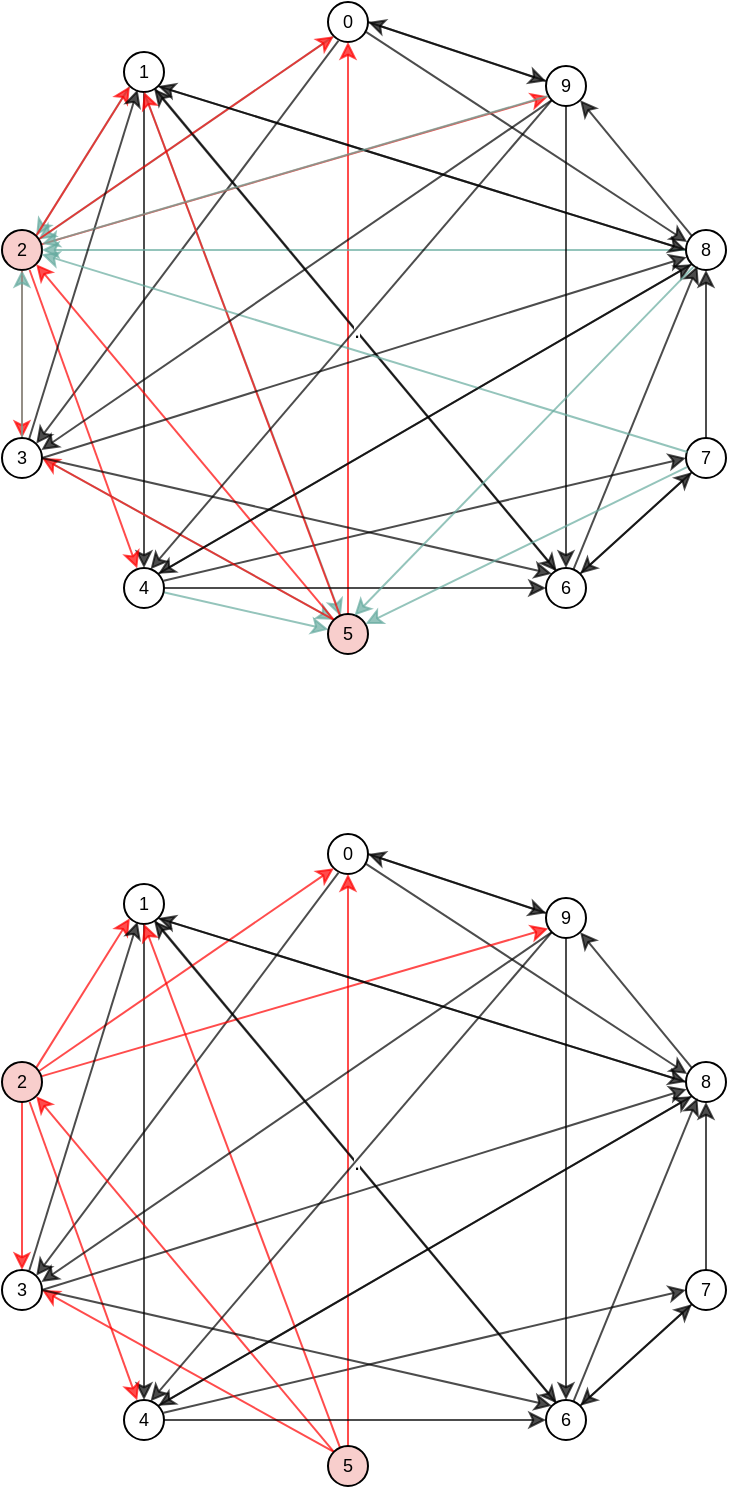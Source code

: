 <mxfile version="24.8.3">
  <diagram name="第 1 页" id="3H5RH6sDCp-eQfBJFU06">
    <mxGraphModel dx="830" dy="439" grid="0" gridSize="10" guides="1" tooltips="1" connect="1" arrows="1" fold="1" page="1" pageScale="1" pageWidth="827" pageHeight="1169" math="0" shadow="0">
      <root>
        <mxCell id="0" />
        <mxCell id="1" parent="0" />
        <mxCell id="JMC2ryz5gxfHEw3Xz7QU-12" style="rounded=0;orthogonalLoop=1;jettySize=auto;html=1;exitX=0;exitY=1;exitDx=0;exitDy=0;entryX=0.91;entryY=0.24;entryDx=0;entryDy=0;entryPerimeter=0;opacity=70;strokeColor=#67AB9F;" parent="1" source="JMC2ryz5gxfHEw3Xz7QU-1" target="JMC2ryz5gxfHEw3Xz7QU-3" edge="1">
          <mxGeometry relative="1" as="geometry" />
        </mxCell>
        <mxCell id="JMC2ryz5gxfHEw3Xz7QU-13" style="rounded=0;orthogonalLoop=1;jettySize=auto;html=1;exitX=0.263;exitY=0.968;exitDx=0;exitDy=0;entryX=1;entryY=0;entryDx=0;entryDy=0;opacity=70;exitPerimeter=0;" parent="1" source="JMC2ryz5gxfHEw3Xz7QU-1" target="JMC2ryz5gxfHEw3Xz7QU-4" edge="1">
          <mxGeometry relative="1" as="geometry" />
        </mxCell>
        <mxCell id="JMC2ryz5gxfHEw3Xz7QU-14" style="rounded=0;orthogonalLoop=1;jettySize=auto;html=1;exitX=0.95;exitY=0.745;exitDx=0;exitDy=0;entryX=0.03;entryY=0.3;entryDx=0;entryDy=0;exitPerimeter=0;entryPerimeter=0;opacity=70;" parent="1" source="JMC2ryz5gxfHEw3Xz7QU-1" target="JMC2ryz5gxfHEw3Xz7QU-9" edge="1">
          <mxGeometry relative="1" as="geometry" />
        </mxCell>
        <mxCell id="JMC2ryz5gxfHEw3Xz7QU-15" style="rounded=0;orthogonalLoop=1;jettySize=auto;html=1;exitX=1;exitY=0.5;exitDx=0;exitDy=0;entryX=0.005;entryY=0.38;entryDx=0;entryDy=0;entryPerimeter=0;opacity=70;" parent="1" source="JMC2ryz5gxfHEw3Xz7QU-1" target="JMC2ryz5gxfHEw3Xz7QU-10" edge="1">
          <mxGeometry relative="1" as="geometry" />
        </mxCell>
        <mxCell id="JMC2ryz5gxfHEw3Xz7QU-1" value="0" style="ellipse;whiteSpace=wrap;html=1;aspect=fixed;fontSize=9;" parent="1" vertex="1">
          <mxGeometry x="307" y="43" width="20" height="20" as="geometry" />
        </mxCell>
        <mxCell id="JMC2ryz5gxfHEw3Xz7QU-16" style="rounded=0;orthogonalLoop=1;jettySize=auto;html=1;exitX=0;exitY=1;exitDx=0;exitDy=0;entryX=1;entryY=0;entryDx=0;entryDy=0;opacity=70;strokeColor=#67AB9F;" parent="1" source="JMC2ryz5gxfHEw3Xz7QU-2" target="JMC2ryz5gxfHEw3Xz7QU-3" edge="1">
          <mxGeometry relative="1" as="geometry" />
        </mxCell>
        <mxCell id="JMC2ryz5gxfHEw3Xz7QU-17" style="rounded=0;orthogonalLoop=1;jettySize=auto;html=1;exitX=0.5;exitY=1;exitDx=0;exitDy=0;opacity=70;" parent="1" source="JMC2ryz5gxfHEw3Xz7QU-2" target="JMC2ryz5gxfHEw3Xz7QU-5" edge="1">
          <mxGeometry relative="1" as="geometry" />
        </mxCell>
        <mxCell id="JMC2ryz5gxfHEw3Xz7QU-18" style="rounded=0;orthogonalLoop=1;jettySize=auto;html=1;exitX=0.5;exitY=1;exitDx=0;exitDy=0;entryX=0.32;entryY=0.06;entryDx=0;entryDy=0;opacity=70;entryPerimeter=0;strokeColor=#67AB9F;" parent="1" source="JMC2ryz5gxfHEw3Xz7QU-2" target="JMC2ryz5gxfHEw3Xz7QU-6" edge="1">
          <mxGeometry relative="1" as="geometry" />
        </mxCell>
        <mxCell id="JMC2ryz5gxfHEw3Xz7QU-19" style="rounded=0;orthogonalLoop=1;jettySize=auto;html=1;exitX=0.78;exitY=0.925;exitDx=0;exitDy=0;entryX=0.27;entryY=0.08;entryDx=0;entryDy=0;opacity=70;entryPerimeter=0;exitPerimeter=0;" parent="1" source="JMC2ryz5gxfHEw3Xz7QU-2" target="JMC2ryz5gxfHEw3Xz7QU-7" edge="1">
          <mxGeometry relative="1" as="geometry" />
        </mxCell>
        <mxCell id="JMC2ryz5gxfHEw3Xz7QU-2" value="1" style="ellipse;whiteSpace=wrap;html=1;aspect=fixed;fontSize=9;" parent="1" vertex="1">
          <mxGeometry x="205" y="68" width="20" height="20" as="geometry" />
        </mxCell>
        <mxCell id="JMC2ryz5gxfHEw3Xz7QU-21" style="rounded=0;orthogonalLoop=1;jettySize=auto;html=1;exitX=1;exitY=0;exitDx=0;exitDy=0;entryX=0;entryY=1;entryDx=0;entryDy=0;strokeColor=#FF0000;opacity=70;" parent="1" source="JMC2ryz5gxfHEw3Xz7QU-3" target="JMC2ryz5gxfHEw3Xz7QU-2" edge="1">
          <mxGeometry relative="1" as="geometry" />
        </mxCell>
        <mxCell id="JMC2ryz5gxfHEw3Xz7QU-22" style="rounded=0;orthogonalLoop=1;jettySize=auto;html=1;exitX=0.92;exitY=0.23;exitDx=0;exitDy=0;entryX=0;entryY=1;entryDx=0;entryDy=0;exitPerimeter=0;strokeColor=#FF0000;opacity=70;" parent="1" source="JMC2ryz5gxfHEw3Xz7QU-3" target="JMC2ryz5gxfHEw3Xz7QU-1" edge="1">
          <mxGeometry relative="1" as="geometry" />
        </mxCell>
        <mxCell id="JMC2ryz5gxfHEw3Xz7QU-23" style="rounded=0;orthogonalLoop=1;jettySize=auto;html=1;entryX=0.5;entryY=0;entryDx=0;entryDy=0;strokeColor=#FF0000;opacity=70;" parent="1" source="JMC2ryz5gxfHEw3Xz7QU-3" target="JMC2ryz5gxfHEw3Xz7QU-4" edge="1">
          <mxGeometry relative="1" as="geometry" />
        </mxCell>
        <mxCell id="JMC2ryz5gxfHEw3Xz7QU-24" style="rounded=0;orthogonalLoop=1;jettySize=auto;html=1;exitX=0.69;exitY=1;exitDx=0;exitDy=0;entryX=0.33;entryY=0.01;entryDx=0;entryDy=0;strokeColor=#FF0000;exitPerimeter=0;entryPerimeter=0;opacity=70;" parent="1" source="JMC2ryz5gxfHEw3Xz7QU-3" target="JMC2ryz5gxfHEw3Xz7QU-5" edge="1">
          <mxGeometry relative="1" as="geometry" />
        </mxCell>
        <mxCell id="JMC2ryz5gxfHEw3Xz7QU-25" style="rounded=0;orthogonalLoop=1;jettySize=auto;html=1;entryX=0.06;entryY=0.76;entryDx=0;entryDy=0;strokeColor=#FF0000;exitX=0.98;exitY=0.36;exitDx=0;exitDy=0;exitPerimeter=0;entryPerimeter=0;opacity=70;" parent="1" source="JMC2ryz5gxfHEw3Xz7QU-3" target="JMC2ryz5gxfHEw3Xz7QU-10" edge="1">
          <mxGeometry relative="1" as="geometry" />
        </mxCell>
        <mxCell id="JMC2ryz5gxfHEw3Xz7QU-3" value="2" style="ellipse;whiteSpace=wrap;html=1;aspect=fixed;fillColor=#F8CECC;fontSize=9;" parent="1" vertex="1">
          <mxGeometry x="144" y="157" width="20" height="20" as="geometry" />
        </mxCell>
        <mxCell id="JMC2ryz5gxfHEw3Xz7QU-26" style="rounded=0;orthogonalLoop=1;jettySize=auto;html=1;exitX=0.5;exitY=0;exitDx=0;exitDy=0;entryX=0.5;entryY=1;entryDx=0;entryDy=0;opacity=70;strokeColor=#67AB9F;" parent="1" source="JMC2ryz5gxfHEw3Xz7QU-4" target="JMC2ryz5gxfHEw3Xz7QU-3" edge="1">
          <mxGeometry relative="1" as="geometry" />
        </mxCell>
        <mxCell id="JMC2ryz5gxfHEw3Xz7QU-28" style="rounded=0;orthogonalLoop=1;jettySize=auto;html=1;entryX=0;entryY=0;entryDx=0;entryDy=0;exitX=1;exitY=0.5;exitDx=0;exitDy=0;opacity=70;strokeColor=#67AB9F;" parent="1" source="JMC2ryz5gxfHEw3Xz7QU-4" target="JMC2ryz5gxfHEw3Xz7QU-6" edge="1">
          <mxGeometry relative="1" as="geometry" />
        </mxCell>
        <mxCell id="JMC2ryz5gxfHEw3Xz7QU-4" value="3" style="ellipse;whiteSpace=wrap;html=1;aspect=fixed;fontSize=9;" parent="1" vertex="1">
          <mxGeometry x="144" y="261" width="20" height="20" as="geometry" />
        </mxCell>
        <mxCell id="JMC2ryz5gxfHEw3Xz7QU-31" style="rounded=0;orthogonalLoop=1;jettySize=auto;html=1;opacity=70;strokeColor=#67AB9F;" parent="1" source="JMC2ryz5gxfHEw3Xz7QU-5" target="JMC2ryz5gxfHEw3Xz7QU-6" edge="1">
          <mxGeometry relative="1" as="geometry" />
        </mxCell>
        <mxCell id="JMC2ryz5gxfHEw3Xz7QU-33" style="rounded=0;orthogonalLoop=1;jettySize=auto;html=1;exitX=0.992;exitY=0.318;exitDx=0;exitDy=0;entryX=0;entryY=0.5;entryDx=0;entryDy=0;opacity=70;exitPerimeter=0;" parent="1" source="JMC2ryz5gxfHEw3Xz7QU-5" target="JMC2ryz5gxfHEw3Xz7QU-8" edge="1">
          <mxGeometry relative="1" as="geometry" />
        </mxCell>
        <mxCell id="JMC2ryz5gxfHEw3Xz7QU-34" style="rounded=0;orthogonalLoop=1;jettySize=auto;html=1;entryX=0;entryY=1;entryDx=0;entryDy=0;opacity=70;exitX=1;exitY=0;exitDx=0;exitDy=0;" parent="1" source="JMC2ryz5gxfHEw3Xz7QU-5" target="JMC2ryz5gxfHEw3Xz7QU-9" edge="1">
          <mxGeometry relative="1" as="geometry">
            <mxPoint x="235" y="330" as="sourcePoint" />
          </mxGeometry>
        </mxCell>
        <mxCell id="JMC2ryz5gxfHEw3Xz7QU-5" value="4" style="ellipse;whiteSpace=wrap;html=1;aspect=fixed;fontSize=9;" parent="1" vertex="1">
          <mxGeometry x="205" y="326" width="20" height="20" as="geometry" />
        </mxCell>
        <mxCell id="JMC2ryz5gxfHEw3Xz7QU-35" style="rounded=0;orthogonalLoop=1;jettySize=auto;html=1;exitX=0.5;exitY=0;exitDx=0;exitDy=0;entryX=0.5;entryY=1;entryDx=0;entryDy=0;strokeColor=#FF0000;opacity=70;" parent="1" source="JMC2ryz5gxfHEw3Xz7QU-6" target="JMC2ryz5gxfHEw3Xz7QU-1" edge="1">
          <mxGeometry relative="1" as="geometry" />
        </mxCell>
        <mxCell id="JMC2ryz5gxfHEw3Xz7QU-36" style="rounded=0;orthogonalLoop=1;jettySize=auto;html=1;exitX=0.31;exitY=0.065;exitDx=0;exitDy=0;entryX=0.5;entryY=1;entryDx=0;entryDy=0;exitPerimeter=0;strokeColor=#FF0000;opacity=70;" parent="1" source="JMC2ryz5gxfHEw3Xz7QU-6" target="JMC2ryz5gxfHEw3Xz7QU-2" edge="1">
          <mxGeometry relative="1" as="geometry" />
        </mxCell>
        <mxCell id="JMC2ryz5gxfHEw3Xz7QU-37" style="rounded=0;orthogonalLoop=1;jettySize=auto;html=1;exitX=0;exitY=0;exitDx=0;exitDy=0;entryX=1;entryY=1;entryDx=0;entryDy=0;strokeColor=#FF0000;opacity=70;" parent="1" source="JMC2ryz5gxfHEw3Xz7QU-6" target="JMC2ryz5gxfHEw3Xz7QU-3" edge="1">
          <mxGeometry relative="1" as="geometry" />
        </mxCell>
        <mxCell id="JMC2ryz5gxfHEw3Xz7QU-38" style="rounded=0;orthogonalLoop=1;jettySize=auto;html=1;exitX=0;exitY=0;exitDx=0;exitDy=0;entryX=1;entryY=0.5;entryDx=0;entryDy=0;strokeColor=#FF0000;opacity=70;" parent="1" source="JMC2ryz5gxfHEw3Xz7QU-6" target="JMC2ryz5gxfHEw3Xz7QU-4" edge="1">
          <mxGeometry relative="1" as="geometry" />
        </mxCell>
        <mxCell id="JMC2ryz5gxfHEw3Xz7QU-6" value="5" style="ellipse;whiteSpace=wrap;html=1;aspect=fixed;fillColor=#F8CECC;fontSize=9;" parent="1" vertex="1">
          <mxGeometry x="307" y="349" width="20" height="20" as="geometry" />
        </mxCell>
        <mxCell id="JMC2ryz5gxfHEw3Xz7QU-39" style="rounded=0;orthogonalLoop=1;jettySize=auto;html=1;exitX=1;exitY=0;exitDx=0;exitDy=0;entryX=0;entryY=1;entryDx=0;entryDy=0;opacity=70;" parent="1" source="JMC2ryz5gxfHEw3Xz7QU-7" target="JMC2ryz5gxfHEw3Xz7QU-8" edge="1">
          <mxGeometry relative="1" as="geometry" />
        </mxCell>
        <mxCell id="JMC2ryz5gxfHEw3Xz7QU-7" value="6" style="ellipse;whiteSpace=wrap;html=1;aspect=fixed;fontSize=9;" parent="1" vertex="1">
          <mxGeometry x="416" y="326" width="20" height="20" as="geometry" />
        </mxCell>
        <mxCell id="JMC2ryz5gxfHEw3Xz7QU-44" style="rounded=0;orthogonalLoop=1;jettySize=auto;html=1;exitX=0;exitY=1;exitDx=0;exitDy=0;entryX=1;entryY=0;entryDx=0;entryDy=0;opacity=70;" parent="1" source="JMC2ryz5gxfHEw3Xz7QU-8" target="JMC2ryz5gxfHEw3Xz7QU-7" edge="1">
          <mxGeometry relative="1" as="geometry" />
        </mxCell>
        <mxCell id="JMC2ryz5gxfHEw3Xz7QU-45" style="edgeStyle=orthogonalEdgeStyle;rounded=0;orthogonalLoop=1;jettySize=auto;html=1;entryX=0.5;entryY=1;entryDx=0;entryDy=0;opacity=70;" parent="1" source="JMC2ryz5gxfHEw3Xz7QU-8" target="JMC2ryz5gxfHEw3Xz7QU-9" edge="1">
          <mxGeometry relative="1" as="geometry" />
        </mxCell>
        <mxCell id="JMC2ryz5gxfHEw3Xz7QU-8" value="7" style="ellipse;whiteSpace=wrap;html=1;aspect=fixed;fontSize=9;" parent="1" vertex="1">
          <mxGeometry x="486" y="261" width="20" height="20" as="geometry" />
        </mxCell>
        <mxCell id="JMC2ryz5gxfHEw3Xz7QU-46" style="rounded=0;orthogonalLoop=1;jettySize=auto;html=1;exitX=0;exitY=0.5;exitDx=0;exitDy=0;entryX=1;entryY=1;entryDx=0;entryDy=0;opacity=70;" parent="1" source="JMC2ryz5gxfHEw3Xz7QU-9" target="JMC2ryz5gxfHEw3Xz7QU-2" edge="1">
          <mxGeometry relative="1" as="geometry" />
        </mxCell>
        <mxCell id="JMC2ryz5gxfHEw3Xz7QU-47" style="rounded=0;orthogonalLoop=1;jettySize=auto;html=1;exitX=0;exitY=0.5;exitDx=0;exitDy=0;entryX=1;entryY=0.5;entryDx=0;entryDy=0;opacity=70;strokeColor=#67AB9F;" parent="1" source="JMC2ryz5gxfHEw3Xz7QU-9" target="JMC2ryz5gxfHEw3Xz7QU-3" edge="1">
          <mxGeometry relative="1" as="geometry" />
        </mxCell>
        <mxCell id="JMC2ryz5gxfHEw3Xz7QU-9" value="8" style="ellipse;whiteSpace=wrap;html=1;aspect=fixed;fontSize=9;" parent="1" vertex="1">
          <mxGeometry x="486" y="157" width="20" height="20" as="geometry" />
        </mxCell>
        <mxCell id="JMC2ryz5gxfHEw3Xz7QU-51" style="rounded=0;orthogonalLoop=1;jettySize=auto;html=1;exitX=0;exitY=0.375;exitDx=0;exitDy=0;entryX=1;entryY=0.5;entryDx=0;entryDy=0;exitPerimeter=0;opacity=70;" parent="1" source="JMC2ryz5gxfHEw3Xz7QU-10" target="JMC2ryz5gxfHEw3Xz7QU-1" edge="1">
          <mxGeometry relative="1" as="geometry" />
        </mxCell>
        <mxCell id="JMC2ryz5gxfHEw3Xz7QU-55" style="rounded=0;orthogonalLoop=1;jettySize=auto;html=1;entryX=0.5;entryY=0;entryDx=0;entryDy=0;opacity=70;" parent="1" source="JMC2ryz5gxfHEw3Xz7QU-10" target="JMC2ryz5gxfHEw3Xz7QU-7" edge="1">
          <mxGeometry relative="1" as="geometry" />
        </mxCell>
        <mxCell id="JMC2ryz5gxfHEw3Xz7QU-10" value="9" style="ellipse;whiteSpace=wrap;html=1;aspect=fixed;fontSize=9;" parent="1" vertex="1">
          <mxGeometry x="416" y="75" width="20" height="20" as="geometry" />
        </mxCell>
        <mxCell id="JMC2ryz5gxfHEw3Xz7QU-20" style="rounded=0;orthogonalLoop=1;jettySize=auto;html=1;exitX=1;exitY=1;exitDx=0;exitDy=0;entryX=0;entryY=0.5;entryDx=0;entryDy=0;opacity=70;" parent="1" source="JMC2ryz5gxfHEw3Xz7QU-2" target="JMC2ryz5gxfHEw3Xz7QU-9" edge="1">
          <mxGeometry relative="1" as="geometry" />
        </mxCell>
        <mxCell id="JMC2ryz5gxfHEw3Xz7QU-27" style="rounded=0;orthogonalLoop=1;jettySize=auto;html=1;entryX=0.34;entryY=0.94;entryDx=0;entryDy=0;entryPerimeter=0;exitX=0.68;exitY=0.02;exitDx=0;exitDy=0;exitPerimeter=0;opacity=70;" parent="1" source="JMC2ryz5gxfHEw3Xz7QU-4" target="JMC2ryz5gxfHEw3Xz7QU-2" edge="1">
          <mxGeometry relative="1" as="geometry">
            <mxPoint x="194" y="249" as="sourcePoint" />
          </mxGeometry>
        </mxCell>
        <mxCell id="JMC2ryz5gxfHEw3Xz7QU-29" style="rounded=0;orthogonalLoop=1;jettySize=auto;html=1;exitX=1;exitY=0.5;exitDx=0;exitDy=0;entryX=0;entryY=0;entryDx=0;entryDy=0;opacity=70;" parent="1" source="JMC2ryz5gxfHEw3Xz7QU-4" target="JMC2ryz5gxfHEw3Xz7QU-7" edge="1">
          <mxGeometry relative="1" as="geometry" />
        </mxCell>
        <mxCell id="JMC2ryz5gxfHEw3Xz7QU-30" style="rounded=0;orthogonalLoop=1;jettySize=auto;html=1;exitX=1;exitY=0.5;exitDx=0;exitDy=0;entryX=0.02;entryY=0.68;entryDx=0;entryDy=0;entryPerimeter=0;opacity=70;" parent="1" source="JMC2ryz5gxfHEw3Xz7QU-4" target="JMC2ryz5gxfHEw3Xz7QU-9" edge="1">
          <mxGeometry relative="1" as="geometry" />
        </mxCell>
        <mxCell id="JMC2ryz5gxfHEw3Xz7QU-32" style="rounded=0;orthogonalLoop=1;jettySize=auto;html=1;exitX=1;exitY=0.5;exitDx=0;exitDy=0;entryX=0;entryY=0.5;entryDx=0;entryDy=0;opacity=70;" parent="1" source="JMC2ryz5gxfHEw3Xz7QU-5" target="JMC2ryz5gxfHEw3Xz7QU-7" edge="1">
          <mxGeometry relative="1" as="geometry" />
        </mxCell>
        <mxCell id="JMC2ryz5gxfHEw3Xz7QU-40" style="rounded=0;orthogonalLoop=1;jettySize=auto;html=1;exitX=0.692;exitY=0.019;exitDx=0;exitDy=0;entryX=0.285;entryY=0.9;entryDx=0;entryDy=0;entryPerimeter=0;opacity=70;exitPerimeter=0;" parent="1" source="JMC2ryz5gxfHEw3Xz7QU-7" target="JMC2ryz5gxfHEw3Xz7QU-9" edge="1">
          <mxGeometry relative="1" as="geometry" />
        </mxCell>
        <mxCell id="JMC2ryz5gxfHEw3Xz7QU-41" value="." style="rounded=0;orthogonalLoop=1;jettySize=auto;html=1;exitX=0.255;exitY=0.075;exitDx=0;exitDy=0;entryX=0.75;entryY=0.915;entryDx=0;entryDy=0;entryPerimeter=0;exitPerimeter=0;opacity=70;" parent="1" source="JMC2ryz5gxfHEw3Xz7QU-7" target="JMC2ryz5gxfHEw3Xz7QU-2" edge="1">
          <mxGeometry relative="1" as="geometry" />
        </mxCell>
        <mxCell id="JMC2ryz5gxfHEw3Xz7QU-42" style="rounded=0;orthogonalLoop=1;jettySize=auto;html=1;exitX=0.035;exitY=0.35;exitDx=0;exitDy=0;entryX=0.995;entryY=0.61;entryDx=0;entryDy=0;entryPerimeter=0;exitPerimeter=0;opacity=70;strokeColor=#67AB9F;" parent="1" source="JMC2ryz5gxfHEw3Xz7QU-8" target="JMC2ryz5gxfHEw3Xz7QU-3" edge="1">
          <mxGeometry relative="1" as="geometry" />
        </mxCell>
        <mxCell id="JMC2ryz5gxfHEw3Xz7QU-43" style="rounded=0;orthogonalLoop=1;jettySize=auto;html=1;exitX=0.023;exitY=0.729;exitDx=0;exitDy=0;entryX=0.94;entryY=0.248;entryDx=0;entryDy=0;entryPerimeter=0;opacity=70;strokeColor=#67AB9F;exitPerimeter=0;" parent="1" source="JMC2ryz5gxfHEw3Xz7QU-8" target="JMC2ryz5gxfHEw3Xz7QU-6" edge="1">
          <mxGeometry relative="1" as="geometry" />
        </mxCell>
        <mxCell id="JMC2ryz5gxfHEw3Xz7QU-48" style="rounded=0;orthogonalLoop=1;jettySize=auto;html=1;exitX=0;exitY=0;exitDx=0;exitDy=0;opacity=70;entryX=1;entryY=1;entryDx=0;entryDy=0;" parent="1" source="JMC2ryz5gxfHEw3Xz7QU-9" target="JMC2ryz5gxfHEw3Xz7QU-10" edge="1">
          <mxGeometry relative="1" as="geometry">
            <mxPoint x="448" y="109" as="targetPoint" />
          </mxGeometry>
        </mxCell>
        <mxCell id="JMC2ryz5gxfHEw3Xz7QU-49" style="rounded=0;orthogonalLoop=1;jettySize=auto;html=1;exitX=0;exitY=1;exitDx=0;exitDy=0;opacity=70;entryX=1;entryY=0;entryDx=0;entryDy=0;" parent="1" source="JMC2ryz5gxfHEw3Xz7QU-9" target="JMC2ryz5gxfHEw3Xz7QU-5" edge="1">
          <mxGeometry relative="1" as="geometry">
            <mxPoint x="236" y="329" as="targetPoint" />
          </mxGeometry>
        </mxCell>
        <mxCell id="JMC2ryz5gxfHEw3Xz7QU-50" style="rounded=0;orthogonalLoop=1;jettySize=auto;html=1;entryX=0.66;entryY=0.04;entryDx=0;entryDy=0;entryPerimeter=0;opacity=70;strokeColor=#67AB9F;exitX=0.184;exitY=0.921;exitDx=0;exitDy=0;exitPerimeter=0;" parent="1" source="JMC2ryz5gxfHEw3Xz7QU-9" target="JMC2ryz5gxfHEw3Xz7QU-6" edge="1">
          <mxGeometry relative="1" as="geometry">
            <mxPoint x="493" y="193" as="sourcePoint" />
          </mxGeometry>
        </mxCell>
        <mxCell id="JMC2ryz5gxfHEw3Xz7QU-52" style="rounded=0;orthogonalLoop=1;jettySize=auto;html=1;entryX=1.002;entryY=0.348;entryDx=0;entryDy=0;entryPerimeter=0;opacity=70;strokeColor=#67AB9F;" parent="1" target="JMC2ryz5gxfHEw3Xz7QU-3" edge="1">
          <mxGeometry relative="1" as="geometry">
            <mxPoint x="417" y="90" as="sourcePoint" />
          </mxGeometry>
        </mxCell>
        <mxCell id="JMC2ryz5gxfHEw3Xz7QU-53" style="rounded=0;orthogonalLoop=1;jettySize=auto;html=1;exitX=0;exitY=1;exitDx=0;exitDy=0;entryX=0.985;entryY=0.3;entryDx=0;entryDy=0;entryPerimeter=0;opacity=70;" parent="1" source="JMC2ryz5gxfHEw3Xz7QU-10" target="JMC2ryz5gxfHEw3Xz7QU-4" edge="1">
          <mxGeometry relative="1" as="geometry" />
        </mxCell>
        <mxCell id="JMC2ryz5gxfHEw3Xz7QU-54" style="rounded=0;orthogonalLoop=1;jettySize=auto;html=1;exitX=0;exitY=1;exitDx=0;exitDy=0;entryX=0.662;entryY=0.033;entryDx=0;entryDy=0;entryPerimeter=0;opacity=70;" parent="1" source="JMC2ryz5gxfHEw3Xz7QU-10" target="JMC2ryz5gxfHEw3Xz7QU-5" edge="1">
          <mxGeometry relative="1" as="geometry" />
        </mxCell>
        <mxCell id="bEJpz8L_V2gh8sf-RnmY-2" style="rounded=0;orthogonalLoop=1;jettySize=auto;html=1;exitX=0.263;exitY=0.968;exitDx=0;exitDy=0;entryX=1;entryY=0;entryDx=0;entryDy=0;opacity=70;exitPerimeter=0;" edge="1" parent="1" source="bEJpz8L_V2gh8sf-RnmY-5" target="bEJpz8L_V2gh8sf-RnmY-19">
          <mxGeometry relative="1" as="geometry" />
        </mxCell>
        <mxCell id="bEJpz8L_V2gh8sf-RnmY-3" style="rounded=0;orthogonalLoop=1;jettySize=auto;html=1;exitX=0.95;exitY=0.745;exitDx=0;exitDy=0;entryX=0.03;entryY=0.3;entryDx=0;entryDy=0;exitPerimeter=0;entryPerimeter=0;opacity=70;" edge="1" parent="1" source="bEJpz8L_V2gh8sf-RnmY-5" target="bEJpz8L_V2gh8sf-RnmY-36">
          <mxGeometry relative="1" as="geometry" />
        </mxCell>
        <mxCell id="bEJpz8L_V2gh8sf-RnmY-4" style="rounded=0;orthogonalLoop=1;jettySize=auto;html=1;exitX=1;exitY=0.5;exitDx=0;exitDy=0;entryX=0.005;entryY=0.38;entryDx=0;entryDy=0;entryPerimeter=0;opacity=70;" edge="1" parent="1" source="bEJpz8L_V2gh8sf-RnmY-5" target="bEJpz8L_V2gh8sf-RnmY-39">
          <mxGeometry relative="1" as="geometry" />
        </mxCell>
        <mxCell id="bEJpz8L_V2gh8sf-RnmY-5" value="0" style="ellipse;whiteSpace=wrap;html=1;aspect=fixed;fontSize=9;" vertex="1" parent="1">
          <mxGeometry x="307" y="459" width="20" height="20" as="geometry" />
        </mxCell>
        <mxCell id="bEJpz8L_V2gh8sf-RnmY-7" style="rounded=0;orthogonalLoop=1;jettySize=auto;html=1;exitX=0.5;exitY=1;exitDx=0;exitDy=0;opacity=70;" edge="1" parent="1" source="bEJpz8L_V2gh8sf-RnmY-10" target="bEJpz8L_V2gh8sf-RnmY-23">
          <mxGeometry relative="1" as="geometry" />
        </mxCell>
        <mxCell id="bEJpz8L_V2gh8sf-RnmY-9" style="rounded=0;orthogonalLoop=1;jettySize=auto;html=1;exitX=0.78;exitY=0.925;exitDx=0;exitDy=0;entryX=0.27;entryY=0.08;entryDx=0;entryDy=0;opacity=70;entryPerimeter=0;exitPerimeter=0;" edge="1" parent="1" source="bEJpz8L_V2gh8sf-RnmY-10" target="bEJpz8L_V2gh8sf-RnmY-30">
          <mxGeometry relative="1" as="geometry" />
        </mxCell>
        <mxCell id="bEJpz8L_V2gh8sf-RnmY-10" value="1" style="ellipse;whiteSpace=wrap;html=1;aspect=fixed;fontSize=9;" vertex="1" parent="1">
          <mxGeometry x="205" y="484" width="20" height="20" as="geometry" />
        </mxCell>
        <mxCell id="bEJpz8L_V2gh8sf-RnmY-11" style="rounded=0;orthogonalLoop=1;jettySize=auto;html=1;exitX=1;exitY=0;exitDx=0;exitDy=0;entryX=0;entryY=1;entryDx=0;entryDy=0;strokeColor=#FF0000;opacity=70;" edge="1" parent="1" source="bEJpz8L_V2gh8sf-RnmY-16" target="bEJpz8L_V2gh8sf-RnmY-10">
          <mxGeometry relative="1" as="geometry" />
        </mxCell>
        <mxCell id="bEJpz8L_V2gh8sf-RnmY-12" style="rounded=0;orthogonalLoop=1;jettySize=auto;html=1;exitX=0.92;exitY=0.23;exitDx=0;exitDy=0;entryX=0;entryY=1;entryDx=0;entryDy=0;exitPerimeter=0;strokeColor=#FF0000;opacity=70;" edge="1" parent="1" source="bEJpz8L_V2gh8sf-RnmY-16" target="bEJpz8L_V2gh8sf-RnmY-5">
          <mxGeometry relative="1" as="geometry" />
        </mxCell>
        <mxCell id="bEJpz8L_V2gh8sf-RnmY-13" style="rounded=0;orthogonalLoop=1;jettySize=auto;html=1;entryX=0.5;entryY=0;entryDx=0;entryDy=0;strokeColor=#FF0000;opacity=70;" edge="1" parent="1" source="bEJpz8L_V2gh8sf-RnmY-16" target="bEJpz8L_V2gh8sf-RnmY-19">
          <mxGeometry relative="1" as="geometry" />
        </mxCell>
        <mxCell id="bEJpz8L_V2gh8sf-RnmY-14" style="rounded=0;orthogonalLoop=1;jettySize=auto;html=1;exitX=0.69;exitY=1;exitDx=0;exitDy=0;entryX=0.33;entryY=0.01;entryDx=0;entryDy=0;strokeColor=#FF0000;exitPerimeter=0;entryPerimeter=0;opacity=70;" edge="1" parent="1" source="bEJpz8L_V2gh8sf-RnmY-16" target="bEJpz8L_V2gh8sf-RnmY-23">
          <mxGeometry relative="1" as="geometry" />
        </mxCell>
        <mxCell id="bEJpz8L_V2gh8sf-RnmY-15" style="rounded=0;orthogonalLoop=1;jettySize=auto;html=1;entryX=0.06;entryY=0.76;entryDx=0;entryDy=0;strokeColor=#FF0000;exitX=0.98;exitY=0.36;exitDx=0;exitDy=0;exitPerimeter=0;entryPerimeter=0;opacity=70;" edge="1" parent="1" source="bEJpz8L_V2gh8sf-RnmY-16" target="bEJpz8L_V2gh8sf-RnmY-39">
          <mxGeometry relative="1" as="geometry" />
        </mxCell>
        <mxCell id="bEJpz8L_V2gh8sf-RnmY-16" value="2" style="ellipse;whiteSpace=wrap;html=1;aspect=fixed;fillColor=#F8CECC;fontSize=9;" vertex="1" parent="1">
          <mxGeometry x="144" y="573" width="20" height="20" as="geometry" />
        </mxCell>
        <mxCell id="bEJpz8L_V2gh8sf-RnmY-19" value="3" style="ellipse;whiteSpace=wrap;html=1;aspect=fixed;fontSize=9;" vertex="1" parent="1">
          <mxGeometry x="144" y="677" width="20" height="20" as="geometry" />
        </mxCell>
        <mxCell id="bEJpz8L_V2gh8sf-RnmY-21" style="rounded=0;orthogonalLoop=1;jettySize=auto;html=1;exitX=0.992;exitY=0.318;exitDx=0;exitDy=0;entryX=0;entryY=0.5;entryDx=0;entryDy=0;opacity=70;exitPerimeter=0;" edge="1" parent="1" source="bEJpz8L_V2gh8sf-RnmY-23" target="bEJpz8L_V2gh8sf-RnmY-33">
          <mxGeometry relative="1" as="geometry" />
        </mxCell>
        <mxCell id="bEJpz8L_V2gh8sf-RnmY-22" style="rounded=0;orthogonalLoop=1;jettySize=auto;html=1;entryX=0;entryY=1;entryDx=0;entryDy=0;opacity=70;exitX=1;exitY=0;exitDx=0;exitDy=0;" edge="1" parent="1" source="bEJpz8L_V2gh8sf-RnmY-23" target="bEJpz8L_V2gh8sf-RnmY-36">
          <mxGeometry relative="1" as="geometry">
            <mxPoint x="235" y="746" as="sourcePoint" />
          </mxGeometry>
        </mxCell>
        <mxCell id="bEJpz8L_V2gh8sf-RnmY-23" value="4" style="ellipse;whiteSpace=wrap;html=1;aspect=fixed;fontSize=9;" vertex="1" parent="1">
          <mxGeometry x="205" y="742" width="20" height="20" as="geometry" />
        </mxCell>
        <mxCell id="bEJpz8L_V2gh8sf-RnmY-24" style="rounded=0;orthogonalLoop=1;jettySize=auto;html=1;exitX=0.5;exitY=0;exitDx=0;exitDy=0;entryX=0.5;entryY=1;entryDx=0;entryDy=0;strokeColor=#FF0000;opacity=70;" edge="1" parent="1" source="bEJpz8L_V2gh8sf-RnmY-28" target="bEJpz8L_V2gh8sf-RnmY-5">
          <mxGeometry relative="1" as="geometry" />
        </mxCell>
        <mxCell id="bEJpz8L_V2gh8sf-RnmY-25" style="rounded=0;orthogonalLoop=1;jettySize=auto;html=1;exitX=0.31;exitY=0.065;exitDx=0;exitDy=0;entryX=0.5;entryY=1;entryDx=0;entryDy=0;exitPerimeter=0;strokeColor=#FF0000;opacity=70;" edge="1" parent="1" source="bEJpz8L_V2gh8sf-RnmY-28" target="bEJpz8L_V2gh8sf-RnmY-10">
          <mxGeometry relative="1" as="geometry" />
        </mxCell>
        <mxCell id="bEJpz8L_V2gh8sf-RnmY-26" style="rounded=0;orthogonalLoop=1;jettySize=auto;html=1;exitX=0;exitY=0;exitDx=0;exitDy=0;entryX=1;entryY=1;entryDx=0;entryDy=0;strokeColor=#FF0000;opacity=70;" edge="1" parent="1" source="bEJpz8L_V2gh8sf-RnmY-28" target="bEJpz8L_V2gh8sf-RnmY-16">
          <mxGeometry relative="1" as="geometry" />
        </mxCell>
        <mxCell id="bEJpz8L_V2gh8sf-RnmY-27" style="rounded=0;orthogonalLoop=1;jettySize=auto;html=1;exitX=0;exitY=0;exitDx=0;exitDy=0;entryX=1;entryY=0.5;entryDx=0;entryDy=0;strokeColor=#FF0000;opacity=70;" edge="1" parent="1" source="bEJpz8L_V2gh8sf-RnmY-28" target="bEJpz8L_V2gh8sf-RnmY-19">
          <mxGeometry relative="1" as="geometry" />
        </mxCell>
        <mxCell id="bEJpz8L_V2gh8sf-RnmY-28" value="5" style="ellipse;whiteSpace=wrap;html=1;aspect=fixed;fillColor=#F8CECC;fontSize=9;" vertex="1" parent="1">
          <mxGeometry x="307" y="765" width="20" height="20" as="geometry" />
        </mxCell>
        <mxCell id="bEJpz8L_V2gh8sf-RnmY-29" style="rounded=0;orthogonalLoop=1;jettySize=auto;html=1;exitX=1;exitY=0;exitDx=0;exitDy=0;entryX=0;entryY=1;entryDx=0;entryDy=0;opacity=70;" edge="1" parent="1" source="bEJpz8L_V2gh8sf-RnmY-30" target="bEJpz8L_V2gh8sf-RnmY-33">
          <mxGeometry relative="1" as="geometry" />
        </mxCell>
        <mxCell id="bEJpz8L_V2gh8sf-RnmY-30" value="6" style="ellipse;whiteSpace=wrap;html=1;aspect=fixed;fontSize=9;" vertex="1" parent="1">
          <mxGeometry x="416" y="742" width="20" height="20" as="geometry" />
        </mxCell>
        <mxCell id="bEJpz8L_V2gh8sf-RnmY-31" style="rounded=0;orthogonalLoop=1;jettySize=auto;html=1;exitX=0;exitY=1;exitDx=0;exitDy=0;entryX=1;entryY=0;entryDx=0;entryDy=0;opacity=70;" edge="1" parent="1" source="bEJpz8L_V2gh8sf-RnmY-33" target="bEJpz8L_V2gh8sf-RnmY-30">
          <mxGeometry relative="1" as="geometry" />
        </mxCell>
        <mxCell id="bEJpz8L_V2gh8sf-RnmY-32" style="edgeStyle=orthogonalEdgeStyle;rounded=0;orthogonalLoop=1;jettySize=auto;html=1;entryX=0.5;entryY=1;entryDx=0;entryDy=0;opacity=70;" edge="1" parent="1" source="bEJpz8L_V2gh8sf-RnmY-33" target="bEJpz8L_V2gh8sf-RnmY-36">
          <mxGeometry relative="1" as="geometry" />
        </mxCell>
        <mxCell id="bEJpz8L_V2gh8sf-RnmY-33" value="7" style="ellipse;whiteSpace=wrap;html=1;aspect=fixed;fontSize=9;" vertex="1" parent="1">
          <mxGeometry x="486" y="677" width="20" height="20" as="geometry" />
        </mxCell>
        <mxCell id="bEJpz8L_V2gh8sf-RnmY-34" style="rounded=0;orthogonalLoop=1;jettySize=auto;html=1;exitX=0;exitY=0.5;exitDx=0;exitDy=0;entryX=1;entryY=1;entryDx=0;entryDy=0;opacity=70;" edge="1" parent="1" source="bEJpz8L_V2gh8sf-RnmY-36" target="bEJpz8L_V2gh8sf-RnmY-10">
          <mxGeometry relative="1" as="geometry" />
        </mxCell>
        <mxCell id="bEJpz8L_V2gh8sf-RnmY-36" value="8" style="ellipse;whiteSpace=wrap;html=1;aspect=fixed;fontSize=9;" vertex="1" parent="1">
          <mxGeometry x="486" y="573" width="20" height="20" as="geometry" />
        </mxCell>
        <mxCell id="bEJpz8L_V2gh8sf-RnmY-37" style="rounded=0;orthogonalLoop=1;jettySize=auto;html=1;exitX=0;exitY=0.375;exitDx=0;exitDy=0;entryX=1;entryY=0.5;entryDx=0;entryDy=0;exitPerimeter=0;opacity=70;" edge="1" parent="1" source="bEJpz8L_V2gh8sf-RnmY-39" target="bEJpz8L_V2gh8sf-RnmY-5">
          <mxGeometry relative="1" as="geometry" />
        </mxCell>
        <mxCell id="bEJpz8L_V2gh8sf-RnmY-38" style="rounded=0;orthogonalLoop=1;jettySize=auto;html=1;entryX=0.5;entryY=0;entryDx=0;entryDy=0;opacity=70;" edge="1" parent="1" source="bEJpz8L_V2gh8sf-RnmY-39" target="bEJpz8L_V2gh8sf-RnmY-30">
          <mxGeometry relative="1" as="geometry" />
        </mxCell>
        <mxCell id="bEJpz8L_V2gh8sf-RnmY-39" value="9" style="ellipse;whiteSpace=wrap;html=1;aspect=fixed;fontSize=9;" vertex="1" parent="1">
          <mxGeometry x="416" y="491" width="20" height="20" as="geometry" />
        </mxCell>
        <mxCell id="bEJpz8L_V2gh8sf-RnmY-40" style="rounded=0;orthogonalLoop=1;jettySize=auto;html=1;exitX=1;exitY=1;exitDx=0;exitDy=0;entryX=0;entryY=0.5;entryDx=0;entryDy=0;opacity=70;" edge="1" parent="1" source="bEJpz8L_V2gh8sf-RnmY-10" target="bEJpz8L_V2gh8sf-RnmY-36">
          <mxGeometry relative="1" as="geometry" />
        </mxCell>
        <mxCell id="bEJpz8L_V2gh8sf-RnmY-41" style="rounded=0;orthogonalLoop=1;jettySize=auto;html=1;entryX=0.34;entryY=0.94;entryDx=0;entryDy=0;entryPerimeter=0;exitX=0.68;exitY=0.02;exitDx=0;exitDy=0;exitPerimeter=0;opacity=70;" edge="1" parent="1" source="bEJpz8L_V2gh8sf-RnmY-19" target="bEJpz8L_V2gh8sf-RnmY-10">
          <mxGeometry relative="1" as="geometry">
            <mxPoint x="194" y="665" as="sourcePoint" />
          </mxGeometry>
        </mxCell>
        <mxCell id="bEJpz8L_V2gh8sf-RnmY-42" style="rounded=0;orthogonalLoop=1;jettySize=auto;html=1;exitX=1;exitY=0.5;exitDx=0;exitDy=0;entryX=0;entryY=0;entryDx=0;entryDy=0;opacity=70;" edge="1" parent="1" source="bEJpz8L_V2gh8sf-RnmY-19" target="bEJpz8L_V2gh8sf-RnmY-30">
          <mxGeometry relative="1" as="geometry" />
        </mxCell>
        <mxCell id="bEJpz8L_V2gh8sf-RnmY-43" style="rounded=0;orthogonalLoop=1;jettySize=auto;html=1;exitX=1;exitY=0.5;exitDx=0;exitDy=0;entryX=0.02;entryY=0.68;entryDx=0;entryDy=0;entryPerimeter=0;opacity=70;" edge="1" parent="1" source="bEJpz8L_V2gh8sf-RnmY-19" target="bEJpz8L_V2gh8sf-RnmY-36">
          <mxGeometry relative="1" as="geometry" />
        </mxCell>
        <mxCell id="bEJpz8L_V2gh8sf-RnmY-44" style="rounded=0;orthogonalLoop=1;jettySize=auto;html=1;exitX=1;exitY=0.5;exitDx=0;exitDy=0;entryX=0;entryY=0.5;entryDx=0;entryDy=0;opacity=70;" edge="1" parent="1" source="bEJpz8L_V2gh8sf-RnmY-23" target="bEJpz8L_V2gh8sf-RnmY-30">
          <mxGeometry relative="1" as="geometry" />
        </mxCell>
        <mxCell id="bEJpz8L_V2gh8sf-RnmY-45" style="rounded=0;orthogonalLoop=1;jettySize=auto;html=1;exitX=0.692;exitY=0.019;exitDx=0;exitDy=0;entryX=0.285;entryY=0.9;entryDx=0;entryDy=0;entryPerimeter=0;opacity=70;exitPerimeter=0;" edge="1" parent="1" source="bEJpz8L_V2gh8sf-RnmY-30" target="bEJpz8L_V2gh8sf-RnmY-36">
          <mxGeometry relative="1" as="geometry" />
        </mxCell>
        <mxCell id="bEJpz8L_V2gh8sf-RnmY-46" value="." style="rounded=0;orthogonalLoop=1;jettySize=auto;html=1;exitX=0.255;exitY=0.075;exitDx=0;exitDy=0;entryX=0.75;entryY=0.915;entryDx=0;entryDy=0;entryPerimeter=0;exitPerimeter=0;opacity=70;" edge="1" parent="1" source="bEJpz8L_V2gh8sf-RnmY-30" target="bEJpz8L_V2gh8sf-RnmY-10">
          <mxGeometry relative="1" as="geometry" />
        </mxCell>
        <mxCell id="bEJpz8L_V2gh8sf-RnmY-49" style="rounded=0;orthogonalLoop=1;jettySize=auto;html=1;exitX=0;exitY=0;exitDx=0;exitDy=0;opacity=70;entryX=1;entryY=1;entryDx=0;entryDy=0;" edge="1" parent="1" source="bEJpz8L_V2gh8sf-RnmY-36" target="bEJpz8L_V2gh8sf-RnmY-39">
          <mxGeometry relative="1" as="geometry">
            <mxPoint x="448" y="525" as="targetPoint" />
          </mxGeometry>
        </mxCell>
        <mxCell id="bEJpz8L_V2gh8sf-RnmY-50" style="rounded=0;orthogonalLoop=1;jettySize=auto;html=1;exitX=0;exitY=1;exitDx=0;exitDy=0;opacity=70;entryX=1;entryY=0;entryDx=0;entryDy=0;" edge="1" parent="1" source="bEJpz8L_V2gh8sf-RnmY-36" target="bEJpz8L_V2gh8sf-RnmY-23">
          <mxGeometry relative="1" as="geometry">
            <mxPoint x="236" y="745" as="targetPoint" />
          </mxGeometry>
        </mxCell>
        <mxCell id="bEJpz8L_V2gh8sf-RnmY-53" style="rounded=0;orthogonalLoop=1;jettySize=auto;html=1;exitX=0;exitY=1;exitDx=0;exitDy=0;entryX=0.985;entryY=0.3;entryDx=0;entryDy=0;entryPerimeter=0;opacity=70;" edge="1" parent="1" source="bEJpz8L_V2gh8sf-RnmY-39" target="bEJpz8L_V2gh8sf-RnmY-19">
          <mxGeometry relative="1" as="geometry" />
        </mxCell>
        <mxCell id="bEJpz8L_V2gh8sf-RnmY-54" style="rounded=0;orthogonalLoop=1;jettySize=auto;html=1;exitX=0;exitY=1;exitDx=0;exitDy=0;entryX=0.662;entryY=0.033;entryDx=0;entryDy=0;entryPerimeter=0;opacity=70;" edge="1" parent="1" source="bEJpz8L_V2gh8sf-RnmY-39" target="bEJpz8L_V2gh8sf-RnmY-23">
          <mxGeometry relative="1" as="geometry" />
        </mxCell>
      </root>
    </mxGraphModel>
  </diagram>
</mxfile>
